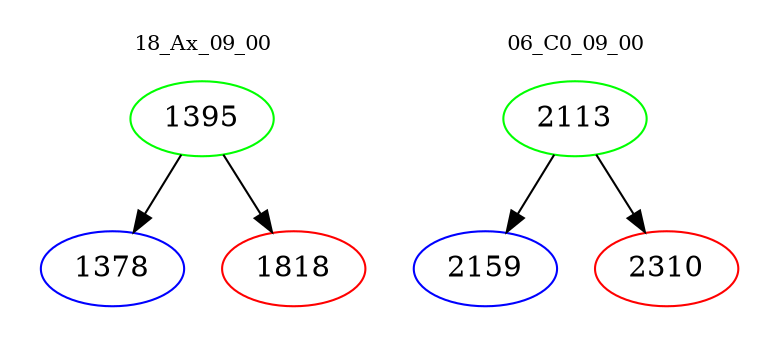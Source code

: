 digraph{
subgraph cluster_0 {
color = white
label = "18_Ax_09_00";
fontsize=10;
T0_1395 [label="1395", color="green"]
T0_1395 -> T0_1378 [color="black"]
T0_1378 [label="1378", color="blue"]
T0_1395 -> T0_1818 [color="black"]
T0_1818 [label="1818", color="red"]
}
subgraph cluster_1 {
color = white
label = "06_C0_09_00";
fontsize=10;
T1_2113 [label="2113", color="green"]
T1_2113 -> T1_2159 [color="black"]
T1_2159 [label="2159", color="blue"]
T1_2113 -> T1_2310 [color="black"]
T1_2310 [label="2310", color="red"]
}
}
